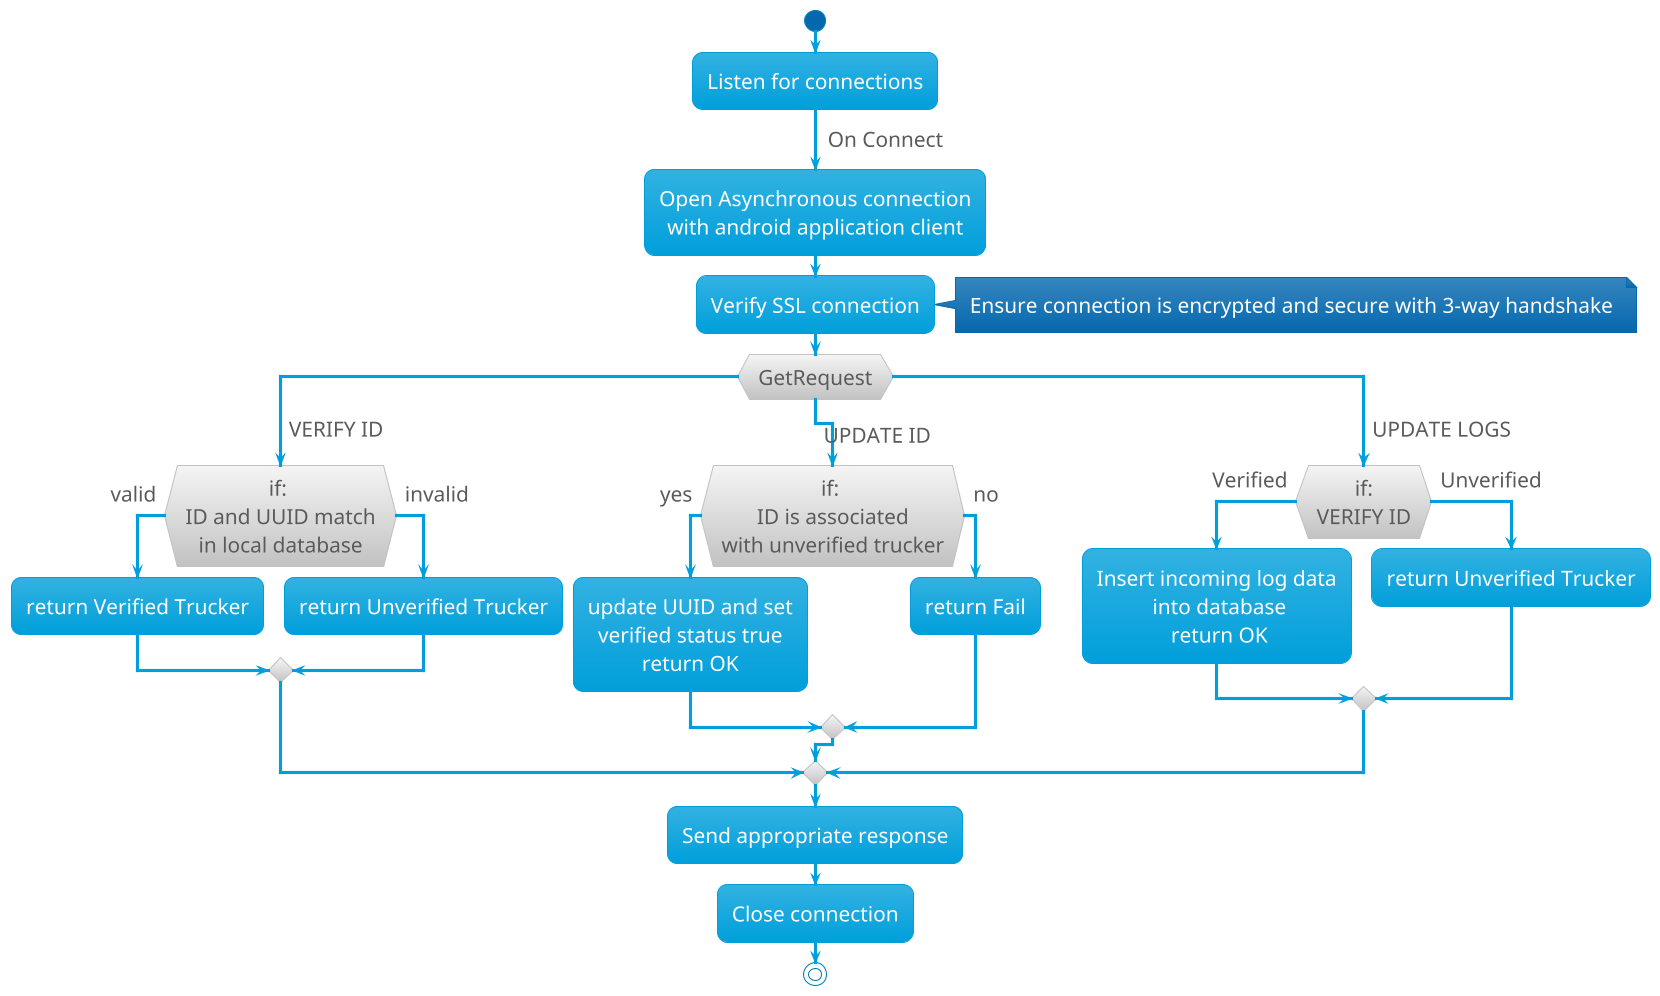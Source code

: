 @startuml

!theme bluegray
skinparam defaultTextAlignment center
skinparam defaultFontSize 20

start

:Listen for connections;
->On Connect;
:Open Asynchronous connection\nwith android application client;
:Verify SSL connection;

note right
    Ensure connection is encrypted and secure with 3-way handshake
end note
switch (GetRequest)
case (VERIFY ID)
    if (if: \nID and UUID match\nin local database) is (valid) then
        :return Verified Trucker;
    else (invalid)
        :return Unverified Trucker;
    endif
case (UPDATE ID) 
    if (if: \nID is associated\nwith unverified trucker) is (yes) then
        :update UUID and set\nverified status true\nreturn OK;
    else (no)
        :return Fail;
    endif
case (UPDATE LOGS) 
    if (if:\nVERIFY ID) is (Verified) then
        :Insert incoming log data\n into database\n return OK;
    else (Unverified)
        :return Unverified Trucker;
    endif
endswitch

:Send appropriate response;
:Close connection;

stop

@enduml
